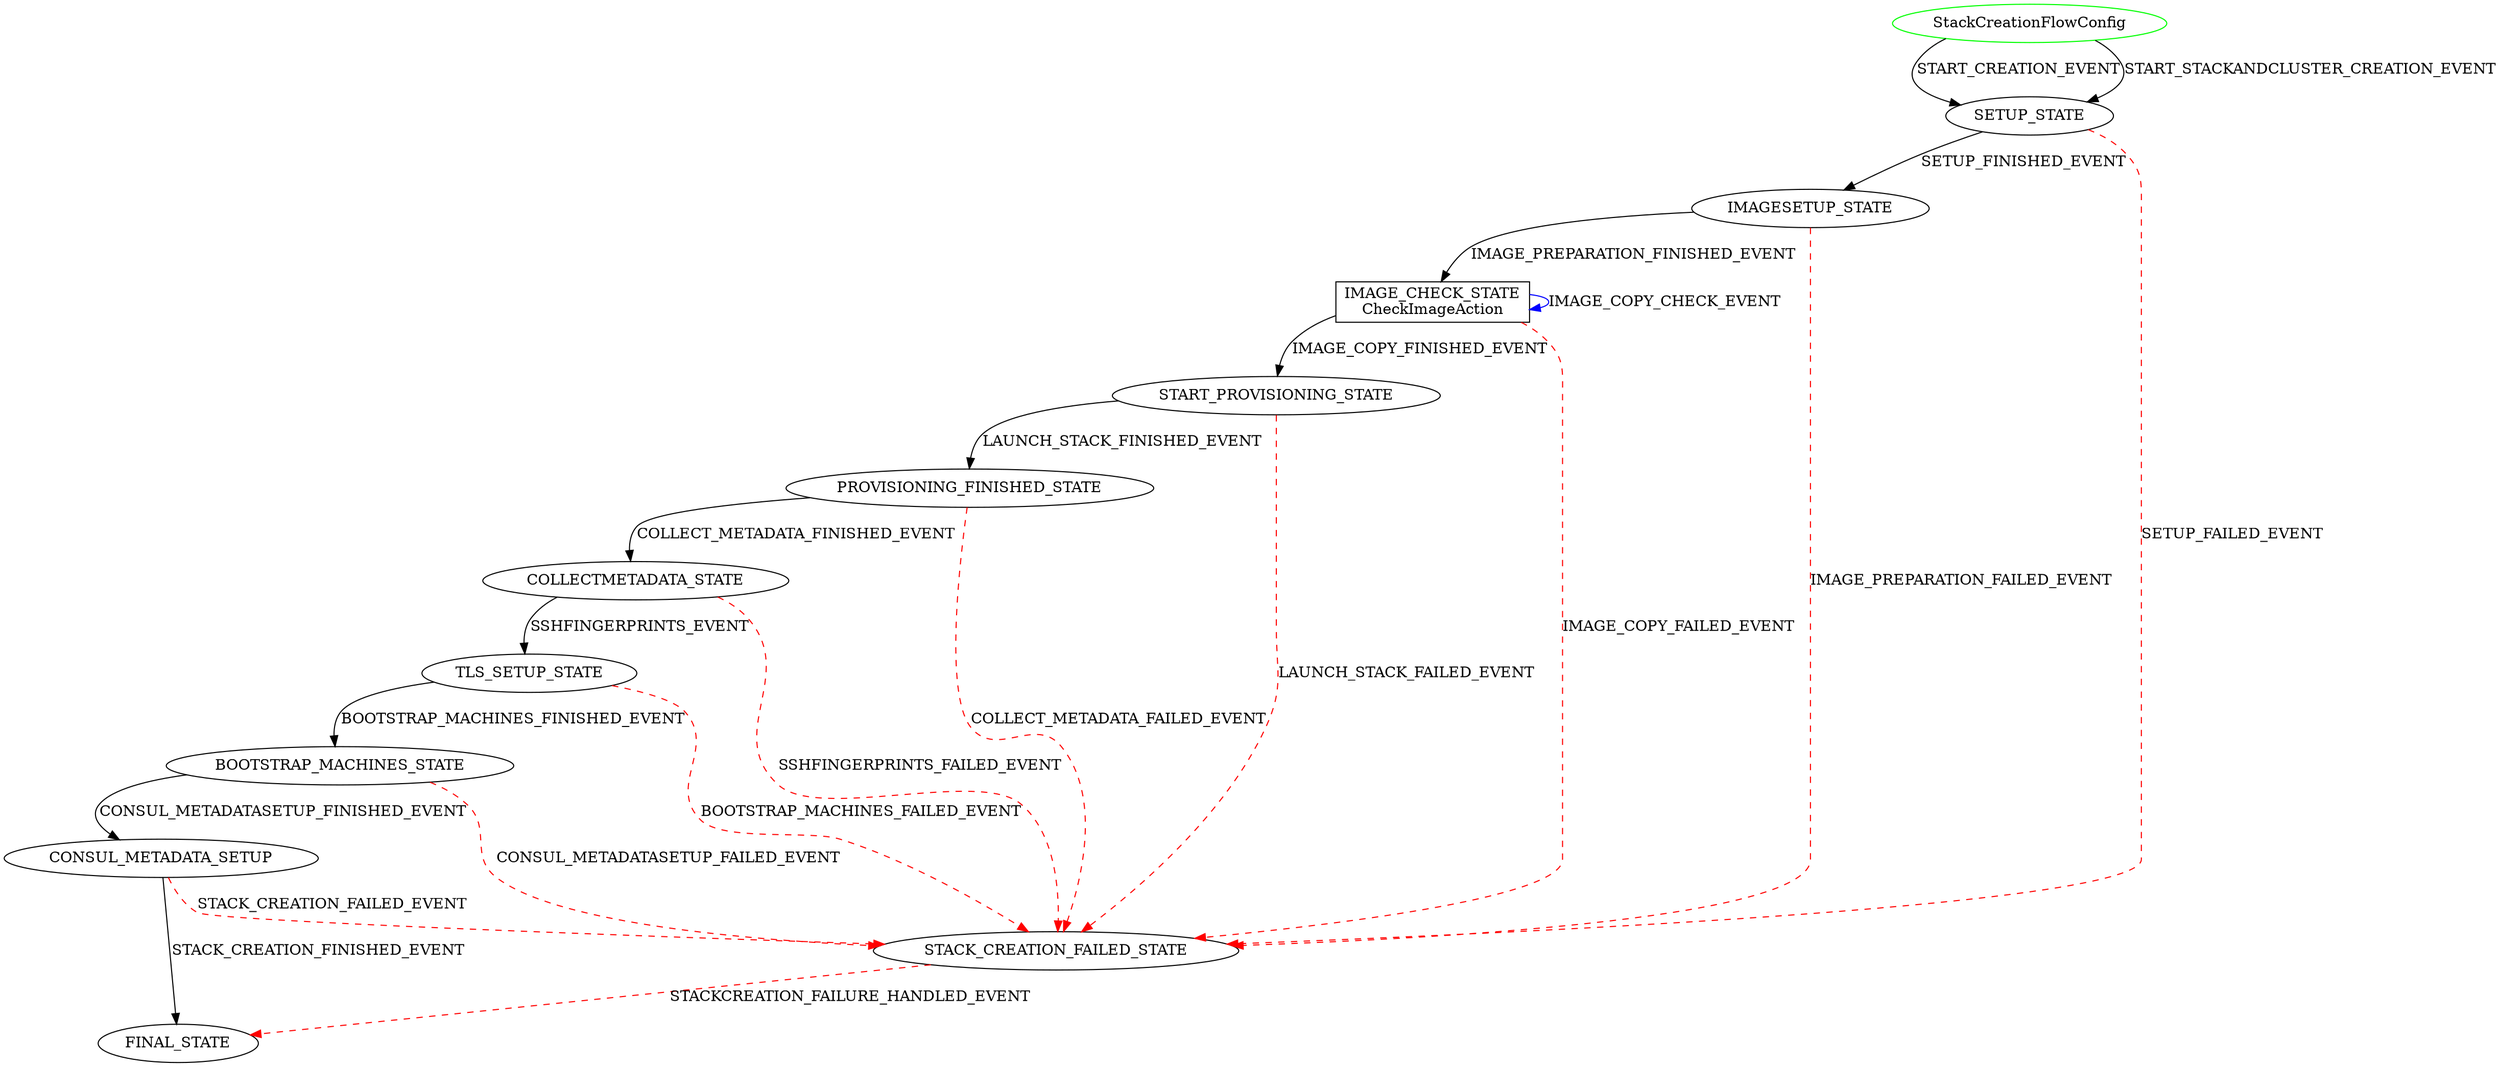 digraph {
INIT_STATE [label="StackCreationFlowConfig" shape=ellipse color=green];
INIT_STATE -> SETUP_STATE [label="START_CREATION_EVENT" color=black style=solid];
INIT_STATE -> SETUP_STATE [label="START_STACKANDCLUSTER_CREATION_EVENT" color=black style=solid];
SETUP_STATE -> IMAGESETUP_STATE [label="SETUP_FINISHED_EVENT" color=black style=solid];
SETUP_STATE -> STACK_CREATION_FAILED_STATE [label="SETUP_FAILED_EVENT" color=red style=dashed];
STACK_CREATION_FAILED_STATE -> FINAL_STATE [label="STACKCREATION_FAILURE_HANDLED_EVENT" color=red style=dashed];
IMAGE_CHECK_STATE [label="IMAGE_CHECK_STATE\nCheckImageAction" shape=rect color=black];
IMAGESETUP_STATE -> IMAGE_CHECK_STATE [label="IMAGE_PREPARATION_FINISHED_EVENT" color=black style=solid];
IMAGESETUP_STATE -> STACK_CREATION_FAILED_STATE [label="IMAGE_PREPARATION_FAILED_EVENT" color=red style=dashed];
IMAGE_CHECK_STATE -> IMAGE_CHECK_STATE [label="IMAGE_COPY_CHECK_EVENT" color=blue style=solid];
IMAGE_CHECK_STATE -> STACK_CREATION_FAILED_STATE [label="IMAGE_COPY_FAILED_EVENT" color=red style=dashed];
IMAGE_CHECK_STATE -> START_PROVISIONING_STATE [label="IMAGE_COPY_FINISHED_EVENT" color=black style=solid];
START_PROVISIONING_STATE -> PROVISIONING_FINISHED_STATE [label="LAUNCH_STACK_FINISHED_EVENT" color=black style=solid];
START_PROVISIONING_STATE -> STACK_CREATION_FAILED_STATE [label="LAUNCH_STACK_FAILED_EVENT" color=red style=dashed];
PROVISIONING_FINISHED_STATE -> COLLECTMETADATA_STATE [label="COLLECT_METADATA_FINISHED_EVENT" color=black style=solid];
PROVISIONING_FINISHED_STATE -> STACK_CREATION_FAILED_STATE [label="COLLECT_METADATA_FAILED_EVENT" color=red style=dashed];
COLLECTMETADATA_STATE -> TLS_SETUP_STATE [label="SSHFINGERPRINTS_EVENT" color=black style=solid];
COLLECTMETADATA_STATE -> STACK_CREATION_FAILED_STATE [label="SSHFINGERPRINTS_FAILED_EVENT" color=red style=dashed];
TLS_SETUP_STATE -> BOOTSTRAP_MACHINES_STATE [label="BOOTSTRAP_MACHINES_FINISHED_EVENT" color=black style=solid];
TLS_SETUP_STATE -> STACK_CREATION_FAILED_STATE [label="BOOTSTRAP_MACHINES_FAILED_EVENT" color=red style=dashed];
BOOTSTRAP_MACHINES_STATE -> CONSUL_METADATA_SETUP [label="CONSUL_METADATASETUP_FINISHED_EVENT" color=black style=solid];
BOOTSTRAP_MACHINES_STATE -> STACK_CREATION_FAILED_STATE [label="CONSUL_METADATASETUP_FAILED_EVENT" color=red style=dashed];
CONSUL_METADATA_SETUP -> FINAL_STATE [label="STACK_CREATION_FINISHED_EVENT" color=black style=solid];
CONSUL_METADATA_SETUP -> STACK_CREATION_FAILED_STATE [label="STACK_CREATION_FAILED_EVENT" color=red style=dashed];
}
